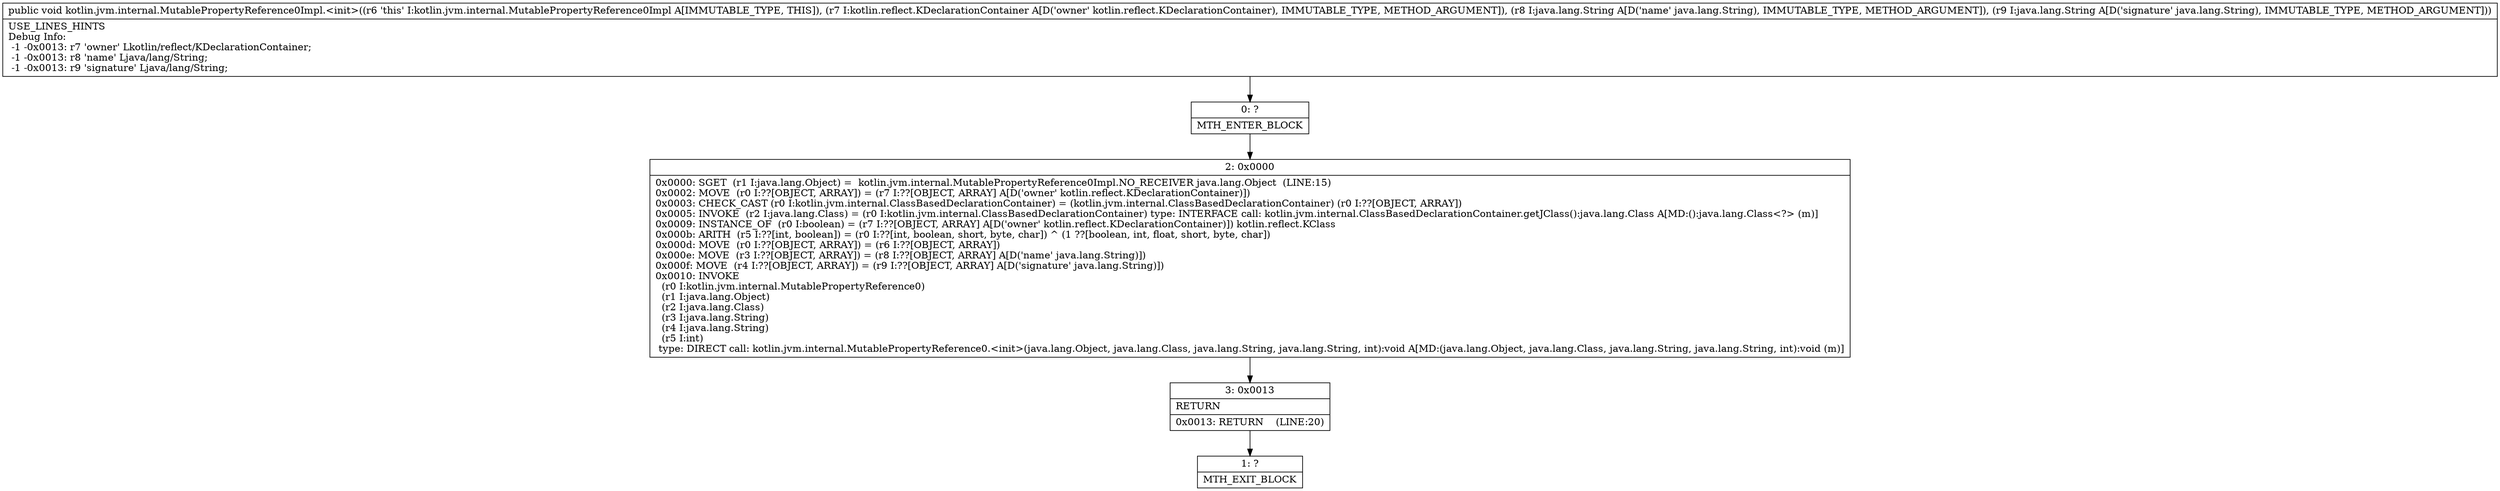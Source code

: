 digraph "CFG forkotlin.jvm.internal.MutablePropertyReference0Impl.\<init\>(Lkotlin\/reflect\/KDeclarationContainer;Ljava\/lang\/String;Ljava\/lang\/String;)V" {
Node_0 [shape=record,label="{0\:\ ?|MTH_ENTER_BLOCK\l}"];
Node_2 [shape=record,label="{2\:\ 0x0000|0x0000: SGET  (r1 I:java.lang.Object) =  kotlin.jvm.internal.MutablePropertyReference0Impl.NO_RECEIVER java.lang.Object  (LINE:15)\l0x0002: MOVE  (r0 I:??[OBJECT, ARRAY]) = (r7 I:??[OBJECT, ARRAY] A[D('owner' kotlin.reflect.KDeclarationContainer)]) \l0x0003: CHECK_CAST (r0 I:kotlin.jvm.internal.ClassBasedDeclarationContainer) = (kotlin.jvm.internal.ClassBasedDeclarationContainer) (r0 I:??[OBJECT, ARRAY]) \l0x0005: INVOKE  (r2 I:java.lang.Class) = (r0 I:kotlin.jvm.internal.ClassBasedDeclarationContainer) type: INTERFACE call: kotlin.jvm.internal.ClassBasedDeclarationContainer.getJClass():java.lang.Class A[MD:():java.lang.Class\<?\> (m)]\l0x0009: INSTANCE_OF  (r0 I:boolean) = (r7 I:??[OBJECT, ARRAY] A[D('owner' kotlin.reflect.KDeclarationContainer)]) kotlin.reflect.KClass \l0x000b: ARITH  (r5 I:??[int, boolean]) = (r0 I:??[int, boolean, short, byte, char]) ^ (1 ??[boolean, int, float, short, byte, char]) \l0x000d: MOVE  (r0 I:??[OBJECT, ARRAY]) = (r6 I:??[OBJECT, ARRAY]) \l0x000e: MOVE  (r3 I:??[OBJECT, ARRAY]) = (r8 I:??[OBJECT, ARRAY] A[D('name' java.lang.String)]) \l0x000f: MOVE  (r4 I:??[OBJECT, ARRAY]) = (r9 I:??[OBJECT, ARRAY] A[D('signature' java.lang.String)]) \l0x0010: INVOKE  \l  (r0 I:kotlin.jvm.internal.MutablePropertyReference0)\l  (r1 I:java.lang.Object)\l  (r2 I:java.lang.Class)\l  (r3 I:java.lang.String)\l  (r4 I:java.lang.String)\l  (r5 I:int)\l type: DIRECT call: kotlin.jvm.internal.MutablePropertyReference0.\<init\>(java.lang.Object, java.lang.Class, java.lang.String, java.lang.String, int):void A[MD:(java.lang.Object, java.lang.Class, java.lang.String, java.lang.String, int):void (m)]\l}"];
Node_3 [shape=record,label="{3\:\ 0x0013|RETURN\l|0x0013: RETURN    (LINE:20)\l}"];
Node_1 [shape=record,label="{1\:\ ?|MTH_EXIT_BLOCK\l}"];
MethodNode[shape=record,label="{public void kotlin.jvm.internal.MutablePropertyReference0Impl.\<init\>((r6 'this' I:kotlin.jvm.internal.MutablePropertyReference0Impl A[IMMUTABLE_TYPE, THIS]), (r7 I:kotlin.reflect.KDeclarationContainer A[D('owner' kotlin.reflect.KDeclarationContainer), IMMUTABLE_TYPE, METHOD_ARGUMENT]), (r8 I:java.lang.String A[D('name' java.lang.String), IMMUTABLE_TYPE, METHOD_ARGUMENT]), (r9 I:java.lang.String A[D('signature' java.lang.String), IMMUTABLE_TYPE, METHOD_ARGUMENT]))  | USE_LINES_HINTS\lDebug Info:\l  \-1 \-0x0013: r7 'owner' Lkotlin\/reflect\/KDeclarationContainer;\l  \-1 \-0x0013: r8 'name' Ljava\/lang\/String;\l  \-1 \-0x0013: r9 'signature' Ljava\/lang\/String;\l}"];
MethodNode -> Node_0;Node_0 -> Node_2;
Node_2 -> Node_3;
Node_3 -> Node_1;
}

